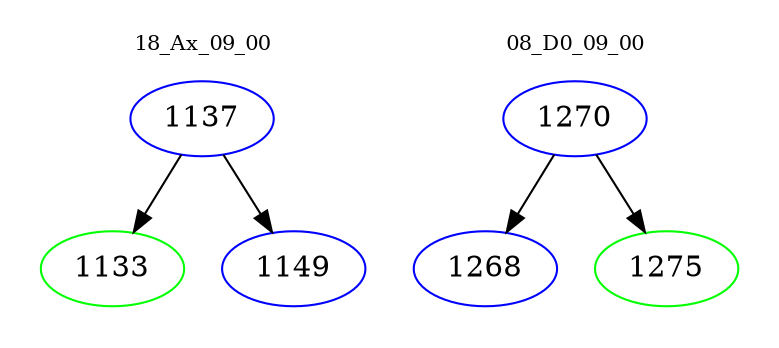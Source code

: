digraph{
subgraph cluster_0 {
color = white
label = "18_Ax_09_00";
fontsize=10;
T0_1137 [label="1137", color="blue"]
T0_1137 -> T0_1133 [color="black"]
T0_1133 [label="1133", color="green"]
T0_1137 -> T0_1149 [color="black"]
T0_1149 [label="1149", color="blue"]
}
subgraph cluster_1 {
color = white
label = "08_D0_09_00";
fontsize=10;
T1_1270 [label="1270", color="blue"]
T1_1270 -> T1_1268 [color="black"]
T1_1268 [label="1268", color="blue"]
T1_1270 -> T1_1275 [color="black"]
T1_1275 [label="1275", color="green"]
}
}
